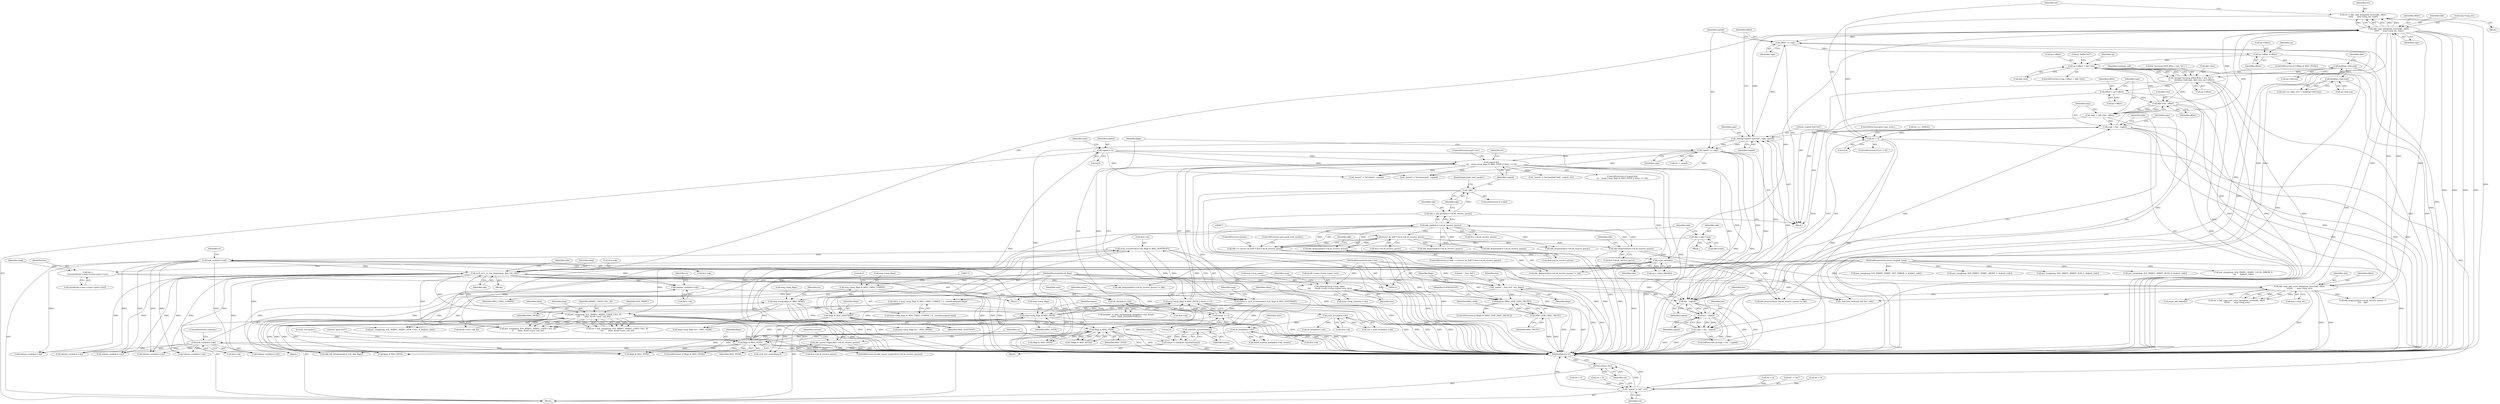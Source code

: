 digraph "0_linux_f3d3342602f8bcbf37d7c46641cb9bca7618eb1c_29@API" {
"1000534" [label="(Call,ret = skb_copy_datagram_iovec(skb, offset,\n\t\t\t\t\t\t      msg->msg_iov, copy))"];
"1000536" [label="(Call,skb_copy_datagram_iovec(skb, offset,\n\t\t\t\t\t\t      msg->msg_iov, copy))"];
"1000439" [label="(Call,sock_recv_ts_and_drops(msg, &rx->sk, skb))"];
"1000473" [label="(Call,put_cmsg(msg, SOL_RXRPC, RXRPC_USER_CALL_ID,\n\t\t\t\t       ullen, &call->user_call_ID))"];
"1000119" [label="(MethodParameterIn,struct msghdr *msg)"];
"1000165" [label="(Call,ullen = msg->msg_flags & MSG_CMSG_COMPAT ? 4 : sizeof(unsigned long))"];
"1000304" [label="(Call,lock_sock(&rx->sk))"];
"1000297" [label="(Call,sk_sleep(&rx->sk))"];
"1000271" [label="(Call,sock_error(&rx->sk))"];
"1000261" [label="(Call,sk_sleep(&rx->sk))"];
"1000255" [label="(Call,release_sock(&rx->sk))"];
"1000191" [label="(Call,lock_sock(&rx->sk))"];
"1000178" [label="(Call,sock_rcvtimeo(&rx->sk, flags & MSG_DONTWAIT))"];
"1000183" [label="(Call,flags & MSG_DONTWAIT)"];
"1000157" [label="(Call,flags & (MSG_OOB | MSG_TRUNC))"];
"1000152" [label="(Call,_enter(\",,,%zu,%d\", len, flags))"];
"1000120" [label="(MethodParameterIn,size_t len)"];
"1000121" [label="(MethodParameterIn,int flags)"];
"1000159" [label="(Call,MSG_OOB | MSG_TRUNC)"];
"1000313" [label="(Call,rxrpc_skb(skb))"];
"1000239" [label="(Call,!skb)"];
"1000229" [label="(Call,skb = skb_peek(&rx->sk.sk_receive_queue))"];
"1000231" [label="(Call,skb_peek(&rx->sk.sk_receive_queue))"];
"1000355" [label="(Call,skb_dequeue(&rx->sk.sk_receive_queue))"];
"1000676" [label="(Call,(struct sk_buff *) &rx->sk.sk_receive_queue)"];
"1000280" [label="(Call,skb_queue_empty(&rx->sk.sk_receive_queue))"];
"1000690" [label="(Call,skb_dequeue(&rx->sk.sk_receive_queue))"];
"1000674" [label="(Call,skb == (struct sk_buff *) &rx->sk.sk_receive_queue)"];
"1000668" [label="(Call,skb = skb->next)"];
"1000511" [label="(Call,skb->len - offset)"];
"1000453" [label="(Call,_debug(\"recvmsg DATA #%u { %d, %d }\",\n\t\t       ntohl(sp->hdr.seq), skb->len, sp->offset))"];
"1000455" [label="(Call,ntohl(sp->hdr.seq))"];
"1000498" [label="(Call,ntohl(sp->hdr.seq))"];
"1000585" [label="(Call,sp->offset < skb->len)"];
"1000579" [label="(Call,sp->offset = offset)"];
"1000568" [label="(Call,offset += copy)"];
"1000564" [label="(Call,_debug(\"copied %d+%d\", copy, copied))"];
"1000517" [label="(Call,copy > len - copied)"];
"1000509" [label="(Call,copy = skb->len - offset)"];
"1000519" [label="(Call,len - copied)"];
"1000524" [label="(Call,len - copied)"];
"1000419" [label="(Call,memcpy(msg->msg_name,\n\t\t\t\t       &call->conn->trans->peer->srx, len))"];
"1000407" [label="(Call,len =\n\t\t\t\t\tsizeof(call->conn->trans->peer->srx))"];
"1000571" [label="(Call,copied += copy)"];
"1000243" [label="(Call,copied &&\n\t\t\t    (msg->msg_flags & MSG_PEEK || timeo == 0))"];
"1000146" [label="(Call,copied = 0)"];
"1000245" [label="(Call,msg->msg_flags & MSG_PEEK || timeo == 0)"];
"1000246" [label="(Call,msg->msg_flags & MSG_PEEK)"];
"1000186" [label="(Call,msg->msg_flags |= MSG_MORE)"];
"1000168" [label="(Call,msg->msg_flags & MSG_CMSG_COMPAT)"];
"1000662" [label="(Call,flags & MSG_PEEK)"];
"1000576" [label="(Call,flags & MSG_PEEK)"];
"1000251" [label="(Call,timeo == 0)"];
"1000292" [label="(Call,timeo = schedule_timeout(timeo))"];
"1000294" [label="(Call,schedule_timeout(timeo))"];
"1000176" [label="(Call,timeo = sock_rcvtimeo(&rx->sk, flags & MSG_DONTWAIT))"];
"1000522" [label="(Call,copy = len - copied)"];
"1000547" [label="(Call,skb_copy_and_csum_datagram_iovec(skb, offset,\n\t\t\t\t\t\t\t       msg->msg_iov))"];
"1000504" [label="(Call,offset = sp->offset)"];
"1000560" [label="(Call,ret < 0)"];
"1000954" [label="(Call,_leave(\" = %d\", ret))"];
"1000957" [label="(Return,return ret;)"];
"1001008" [label="(Call,_leave(\" = %d [waitfail %d]\", copied, ret))"];
"1000177" [label="(Identifier,timeo)"];
"1000241" [label="(Block,)"];
"1000243" [label="(Call,copied &&\n\t\t\t    (msg->msg_flags & MSG_PEEK || timeo == 0))"];
"1000254" [label="(ControlStructure,goto out;)"];
"1000231" [label="(Call,skb_peek(&rx->sk.sk_receive_queue))"];
"1000498" [label="(Call,ntohl(sp->hdr.seq))"];
"1000269" [label="(Call,ret = sock_error(&rx->sk))"];
"1000229" [label="(Call,skb = skb_peek(&rx->sk.sk_receive_queue))"];
"1000750" [label="(Call,flags & MSG_PEEK)"];
"1000568" [label="(Call,offset += copy)"];
"1000355" [label="(Call,skb_dequeue(&rx->sk.sk_receive_queue))"];
"1000585" [label="(Call,sp->offset < skb->len)"];
"1000383" [label="(Call,release_sock(&rx->sk))"];
"1000494" [label="(Call,call->rx_data_recv = ntohl(sp->hdr.seq))"];
"1000971" [label="(Call,rxrpc_kill_skb(skb))"];
"1000152" [label="(Call,_enter(\",,,%zu,%d\", len, flags))"];
"1000314" [label="(Identifier,skb)"];
"1000756" [label="(Call,skb_dequeue(&rx->sk.sk_receive_queue))"];
"1000256" [label="(Call,&rx->sk)"];
"1000554" [label="(Call,ret == -EINVAL)"];
"1000889" [label="(Call,msg->msg_flags &= ~MSG_MORE)"];
"1000924" [label="(Call,release_sock(&rx->sk))"];
"1000147" [label="(Identifier,copied)"];
"1000573" [label="(Identifier,copy)"];
"1000262" [label="(Call,&rx->sk)"];
"1000547" [label="(Call,skb_copy_and_csum_datagram_iovec(skb, offset,\n\t\t\t\t\t\t\t       msg->msg_iov))"];
"1000524" [label="(Call,len - copied)"];
"1000690" [label="(Call,skb_dequeue(&rx->sk.sk_receive_queue))"];
"1000433" [label="(Identifier,len)"];
"1000521" [label="(Identifier,copied)"];
"1000614" [label="(Call,ret = copied)"];
"1000545" [label="(Call,ret = skb_copy_and_csum_datagram_iovec(skb, offset,\n\t\t\t\t\t\t\t       msg->msg_iov))"];
"1000499" [label="(Call,sp->hdr.seq)"];
"1000577" [label="(Identifier,flags)"];
"1000522" [label="(Call,copy = len - copied)"];
"1000178" [label="(Call,sock_rcvtimeo(&rx->sk, flags & MSG_DONTWAIT))"];
"1000661" [label="(ControlStructure,if (flags & MSG_PEEK))"];
"1000246" [label="(Call,msg->msg_flags & MSG_PEEK)"];
"1000849" [label="(Call,put_cmsg(msg, SOL_RXRPC, RXRPC_NET_ERROR, 4, &abort_code))"];
"1000905" [label="(Call,_net(\"free terminal skb %p\", skb))"];
"1000580" [label="(Call,sp->offset)"];
"1000518" [label="(Identifier,copy)"];
"1000567" [label="(Identifier,copied)"];
"1000516" [label="(ControlStructure,if (copy > len - copied))"];
"1000188" [label="(Identifier,msg)"];
"1000455" [label="(Call,ntohl(sp->hdr.seq))"];
"1000958" [label="(Identifier,ret)"];
"1000305" [label="(Call,&rx->sk)"];
"1000157" [label="(Call,flags & (MSG_OOB | MSG_TRUNC))"];
"1000973" [label="(Call,skb_kill_datagram(&rx->sk, skb, flags))"];
"1000161" [label="(Identifier,MSG_TRUNC)"];
"1000309" [label="(ControlStructure,continue;)"];
"1000628" [label="(Call,skb_dequeue(&rx->sk.sk_receive_queue))"];
"1000478" [label="(Call,&call->user_call_ID)"];
"1000356" [label="(Call,&rx->sk.sk_receive_queue)"];
"1000120" [label="(MethodParameterIn,size_t len)"];
"1000620" [label="(Call,flags & MSG_PEEK)"];
"1000583" [label="(Identifier,offset)"];
"1000561" [label="(Identifier,ret)"];
"1000530" [label="(Identifier,skb)"];
"1000271" [label="(Call,sock_error(&rx->sk))"];
"1000550" [label="(Call,msg->msg_iov)"];
"1000311" [label="(Call,sp = rxrpc_skb(skb))"];
"1000146" [label="(Call,copied = 0)"];
"1000882" [label="(Call,ret < 0)"];
"1000292" [label="(Call,timeo = schedule_timeout(timeo))"];
"1000445" [label="(Identifier,skb)"];
"1000176" [label="(Call,timeo = sock_rcvtimeo(&rx->sk, flags & MSG_DONTWAIT))"];
"1000242" [label="(ControlStructure,if (copied &&\n\t\t\t    (msg->msg_flags & MSG_PEEK || timeo == 0)))"];
"1000230" [label="(Identifier,skb)"];
"1000589" [label="(Call,skb->len)"];
"1000505" [label="(Identifier,offset)"];
"1000310" [label="(JumpTarget,peek_next_packet:)"];
"1000280" [label="(Call,skb_queue_empty(&rx->sk.sk_receive_queue))"];
"1000536" [label="(Call,skb_copy_datagram_iovec(skb, offset,\n\t\t\t\t\t\t      msg->msg_iov, copy))"];
"1000665" [label="(Block,)"];
"1000245" [label="(Call,msg->msg_flags & MSG_PEEK || timeo == 0)"];
"1000957" [label="(Return,return ret;)"];
"1000179" [label="(Call,&rx->sk)"];
"1000755" [label="(Call,skb_dequeue(&rx->sk.sk_receive_queue) != skb)"];
"1000474" [label="(Identifier,msg)"];
"1000676" [label="(Call,(struct sk_buff *) &rx->sk.sk_receive_queue)"];
"1000560" [label="(Call,ret < 0)"];
"1000303" [label="(Identifier,wait)"];
"1000173" [label="(Literal,4)"];
"1000962" [label="(Call,release_sock(&rx->sk))"];
"1000992" [label="(Call,sk_sleep(&rx->sk))"];
"1000407" [label="(Call,len =\n\t\t\t\t\tsizeof(call->conn->trans->peer->srx))"];
"1000419" [label="(Call,memcpy(msg->msg_name,\n\t\t\t\t       &call->conn->trans->peer->srx, len))"];
"1000313" [label="(Call,rxrpc_skb(skb))"];
"1000519" [label="(Call,len - copied)"];
"1000434" [label="(Call,msg->msg_namelen = len)"];
"1000509" [label="(Call,copy = skb->len - offset)"];
"1000287" [label="(Block,)"];
"1000244" [label="(Identifier,copied)"];
"1000476" [label="(Identifier,RXRPC_USER_CALL_ID)"];
"1000264" [label="(Identifier,rx)"];
"1000190" [label="(Identifier,MSG_MORE)"];
"1000440" [label="(Identifier,msg)"];
"1000462" [label="(Identifier,skb)"];
"1000261" [label="(Call,sk_sleep(&rx->sk))"];
"1000469" [label="(Identifier,continue_call)"];
"1000473" [label="(Call,put_cmsg(msg, SOL_RXRPC, RXRPC_USER_CALL_ID,\n\t\t\t\t       ullen, &call->user_call_ID))"];
"1000304" [label="(Call,lock_sock(&rx->sk))"];
"1000538" [label="(Identifier,offset)"];
"1000533" [label="(Block,)"];
"1000770" [label="(Call,put_cmsg(msg, SOL_RXRPC, RXRPC_USER_CALL_ID,\n\t\t       ullen, &call->user_call_ID))"];
"1000202" [label="(Identifier,rx)"];
"1000901" [label="(Call,flags & MSG_PEEK)"];
"1000600" [label="(Identifier,sp)"];
"1000475" [label="(Identifier,SOL_RXRPC)"];
"1000247" [label="(Call,msg->msg_flags)"];
"1000576" [label="(Call,flags & MSG_PEEK)"];
"1000184" [label="(Identifier,flags)"];
"1000526" [label="(Identifier,copied)"];
"1000238" [label="(ControlStructure,if (!skb))"];
"1000535" [label="(Identifier,ret)"];
"1000250" [label="(Identifier,MSG_PEEK)"];
"1001014" [label="(MethodReturn,int)"];
"1000504" [label="(Call,offset = sp->offset)"];
"1000910" [label="(Call,skb_dequeue(&rx->sk.sk_receive_queue))"];
"1000678" [label="(Call,&rx->sk.sk_receive_queue)"];
"1000172" [label="(Identifier,MSG_CMSG_COMPAT)"];
"1000988" [label="(Call,sock_intr_errno(timeo))"];
"1000191" [label="(Call,lock_sock(&rx->sk))"];
"1000441" [label="(Call,&rx->sk)"];
"1000260" [label="(Call,prepare_to_wait_exclusive(sk_sleep(&rx->sk), &wait,\n\t\t\t\t\t\t  TASK_INTERRUPTIBLE))"];
"1000689" [label="(Call,skb_dequeue(&rx->sk.sk_receive_queue) != skb)"];
"1000122" [label="(Block,)"];
"1000828" [label="(Call,put_cmsg(msg, SOL_RXRPC, RXRPC_ABORT, 4, &abort_code))"];
"1000232" [label="(Call,&rx->sk.sk_receive_queue)"];
"1000954" [label="(Call,_leave(\" = %d\", ret))"];
"1000183" [label="(Call,flags & MSG_DONTWAIT)"];
"1000251" [label="(Call,timeo == 0)"];
"1000736" [label="(Call,put_cmsg(msg, SOL_RXRPC, RXRPC_NEW_CALL, 0, &abort_code))"];
"1000575" [label="(Call,!(flags & MSG_PEEK))"];
"1000587" [label="(Identifier,sp)"];
"1000662" [label="(Call,flags & MSG_PEEK)"];
"1000148" [label="(Literal,0)"];
"1000563" [label="(ControlStructure,goto copy_error;)"];
"1000192" [label="(Call,&rx->sk)"];
"1000955" [label="(Literal,\" = %d\")"];
"1000542" [label="(Identifier,copy)"];
"1000565" [label="(Literal,\"copied %d+%d\")"];
"1000456" [label="(Call,sp->hdr.seq)"];
"1000158" [label="(Identifier,flags)"];
"1000569" [label="(Identifier,offset)"];
"1000520" [label="(Identifier,len)"];
"1000154" [label="(Identifier,len)"];
"1000186" [label="(Call,msg->msg_flags |= MSG_MORE)"];
"1000400" [label="(Block,)"];
"1000362" [label="(Identifier,skb)"];
"1000512" [label="(Call,skb->len)"];
"1000566" [label="(Identifier,copy)"];
"1000704" [label="(Call,release_sock(&rx->sk))"];
"1000664" [label="(Identifier,MSG_PEEK)"];
"1000267" [label="(Identifier,wait)"];
"1000668" [label="(Call,skb = skb->next)"];
"1000453" [label="(Call,_debug(\"recvmsg DATA #%u { %d, %d }\",\n\t\t       ntohl(sp->hdr.seq), skb->len, sp->offset))"];
"1000454" [label="(Literal,\"recvmsg DATA #%u { %d, %d }\")"];
"1000537" [label="(Identifier,skb)"];
"1000523" [label="(Identifier,copy)"];
"1000801" [label="(Call,put_cmsg(msg, SOL_RXRPC, RXRPC_ACK, 0, &abort_code))"];
"1000717" [label="(Call,_leave(\" = %d [data]\", copied))"];
"1000511" [label="(Call,skb->len - offset)"];
"1000167" [label="(Call,msg->msg_flags & MSG_CMSG_COMPAT ? 4 : sizeof(unsigned long))"];
"1000121" [label="(MethodParameterIn,int flags)"];
"1000217" [label="(Call,release_sock(&rx->sk))"];
"1000153" [label="(Literal,\",,,%zu,%d\")"];
"1000548" [label="(Identifier,skb)"];
"1000295" [label="(Identifier,timeo)"];
"1000539" [label="(Call,msg->msg_iov)"];
"1000185" [label="(Identifier,MSG_DONTWAIT)"];
"1000423" [label="(Call,&call->conn->trans->peer->srx)"];
"1000549" [label="(Identifier,offset)"];
"1000155" [label="(Identifier,flags)"];
"1000420" [label="(Call,msg->msg_name)"];
"1000627" [label="(Call,skb_dequeue(&rx->sk.sk_receive_queue) !=\n\t\t\t\t    skb)"];
"1000697" [label="(Identifier,skb)"];
"1000639" [label="(Call,msg->msg_flags &= ~MSG_MORE)"];
"1000390" [label="(Call,_leave(\" = %d [noncont]\", copied))"];
"1000297" [label="(Call,sk_sleep(&rx->sk))"];
"1000168" [label="(Call,msg->msg_flags & MSG_CMSG_COMPAT)"];
"1000272" [label="(Call,&rx->sk)"];
"1000298" [label="(Call,&rx->sk)"];
"1000572" [label="(Identifier,copied)"];
"1000674" [label="(Call,skb == (struct sk_buff *) &rx->sk.sk_receive_queue)"];
"1000290" [label="(Identifier,current)"];
"1000258" [label="(Identifier,rx)"];
"1000165" [label="(Call,ullen = msg->msg_flags & MSG_CMSG_COMPAT ? 4 : sizeof(unsigned long))"];
"1000943" [label="(Call,release_sock(&rx->sk))"];
"1000197" [label="(Block,)"];
"1000281" [label="(Call,&rx->sk.sk_receive_queue)"];
"1000300" [label="(Identifier,rx)"];
"1000164" [label="(Identifier,EOPNOTSUPP)"];
"1000586" [label="(Call,sp->offset)"];
"1000436" [label="(Identifier,msg)"];
"1000296" [label="(Call,finish_wait(sk_sleep(&rx->sk), &wait))"];
"1000525" [label="(Identifier,len)"];
"1000169" [label="(Call,msg->msg_flags)"];
"1000559" [label="(ControlStructure,if (ret < 0))"];
"1000685" [label="(ControlStructure,goto peek_next_packet;)"];
"1000194" [label="(Identifier,rx)"];
"1000562" [label="(Literal,0)"];
"1000166" [label="(Identifier,ullen)"];
"1000570" [label="(Identifier,copy)"];
"1000687" [label="(Literal,\"eat packet\")"];
"1000293" [label="(Identifier,timeo)"];
"1000571" [label="(Call,copied += copy)"];
"1000160" [label="(Identifier,MSG_OOB)"];
"1000187" [label="(Call,msg->msg_flags)"];
"1000464" [label="(Call,sp->offset)"];
"1000471" [label="(Call,ret = put_cmsg(msg, SOL_RXRPC, RXRPC_USER_CALL_ID,\n\t\t\t\t       ullen, &call->user_call_ID))"];
"1000252" [label="(Identifier,timeo)"];
"1000684" [label="(ControlStructure,break;)"];
"1000517" [label="(Call,copy > len - copied)"];
"1000564" [label="(Call,_debug(\"copied %d+%d\", copy, copied))"];
"1000279" [label="(ControlStructure,if (skb_queue_empty(&rx->sk.sk_receive_queue)))"];
"1000579" [label="(Call,sp->offset = offset)"];
"1000461" [label="(Call,skb->len)"];
"1000354" [label="(Call,skb_dequeue(&rx->sk.sk_receive_queue) != skb)"];
"1000408" [label="(Identifier,len)"];
"1000667" [label="(Literal,\"peek next\")"];
"1000294" [label="(Call,schedule_timeout(timeo))"];
"1000151" [label="(Identifier,wait)"];
"1000780" [label="(Call,ret < 0)"];
"1000956" [label="(Identifier,ret)"];
"1000594" [label="(Literal,\"buffer full\")"];
"1000663" [label="(Identifier,flags)"];
"1000673" [label="(ControlStructure,if (skb == (struct sk_buff *) &rx->sk.sk_receive_queue))"];
"1000584" [label="(ControlStructure,if (sp->offset < skb->len))"];
"1000253" [label="(Literal,0)"];
"1000506" [label="(Call,sp->offset)"];
"1000477" [label="(Identifier,ullen)"];
"1000691" [label="(Call,&rx->sk.sk_receive_queue)"];
"1000670" [label="(Call,skb->next)"];
"1000240" [label="(Identifier,skb)"];
"1000510" [label="(Identifier,copy)"];
"1000449" [label="(Identifier,skb)"];
"1000574" [label="(ControlStructure,if (!(flags & MSG_PEEK)))"];
"1000744" [label="(Call,ret < 0)"];
"1000483" [label="(Call,ret < 0)"];
"1000669" [label="(Identifier,skb)"];
"1000439" [label="(Call,sock_recv_ts_and_drops(msg, &rx->sk, skb))"];
"1000156" [label="(ControlStructure,if (flags & (MSG_OOB | MSG_TRUNC)))"];
"1000578" [label="(Identifier,MSG_PEEK)"];
"1000515" [label="(Identifier,offset)"];
"1000812" [label="(Call,put_cmsg(msg, SOL_RXRPC, RXRPC_BUSY, 0, &abort_code))"];
"1000409" [label="(Call,sizeof(call->conn->trans->peer->srx))"];
"1000405" [label="(Block,)"];
"1000421" [label="(Identifier,msg)"];
"1000534" [label="(Call,ret = skb_copy_datagram_iovec(skb, offset,\n\t\t\t\t\t\t      msg->msg_iov, copy))"];
"1000255" [label="(Call,release_sock(&rx->sk))"];
"1000159" [label="(Call,MSG_OOB | MSG_TRUNC)"];
"1000870" [label="(Call,put_cmsg(msg, SOL_RXRPC, RXRPC_LOCAL_ERROR, 4,\n\t\t\t       &abort_code))"];
"1000675" [label="(Identifier,skb)"];
"1000119" [label="(MethodParameterIn,struct msghdr *msg)"];
"1000239" [label="(Call,!skb)"];
"1000534" -> "1000533"  [label="AST: "];
"1000534" -> "1000536"  [label="CFG: "];
"1000535" -> "1000534"  [label="AST: "];
"1000536" -> "1000534"  [label="AST: "];
"1000561" -> "1000534"  [label="CFG: "];
"1000534" -> "1001014"  [label="DDG: "];
"1000536" -> "1000534"  [label="DDG: "];
"1000536" -> "1000534"  [label="DDG: "];
"1000536" -> "1000534"  [label="DDG: "];
"1000536" -> "1000534"  [label="DDG: "];
"1000534" -> "1000560"  [label="DDG: "];
"1000536" -> "1000542"  [label="CFG: "];
"1000537" -> "1000536"  [label="AST: "];
"1000538" -> "1000536"  [label="AST: "];
"1000539" -> "1000536"  [label="AST: "];
"1000542" -> "1000536"  [label="AST: "];
"1000536" -> "1001014"  [label="DDG: "];
"1000536" -> "1001014"  [label="DDG: "];
"1000536" -> "1001014"  [label="DDG: "];
"1000536" -> "1001014"  [label="DDG: "];
"1000439" -> "1000536"  [label="DDG: "];
"1000313" -> "1000536"  [label="DDG: "];
"1000511" -> "1000536"  [label="DDG: "];
"1000547" -> "1000536"  [label="DDG: "];
"1000517" -> "1000536"  [label="DDG: "];
"1000522" -> "1000536"  [label="DDG: "];
"1000536" -> "1000547"  [label="DDG: "];
"1000536" -> "1000564"  [label="DDG: "];
"1000536" -> "1000568"  [label="DDG: "];
"1000536" -> "1000627"  [label="DDG: "];
"1000536" -> "1000689"  [label="DDG: "];
"1000536" -> "1000905"  [label="DDG: "];
"1000439" -> "1000400"  [label="AST: "];
"1000439" -> "1000445"  [label="CFG: "];
"1000440" -> "1000439"  [label="AST: "];
"1000441" -> "1000439"  [label="AST: "];
"1000445" -> "1000439"  [label="AST: "];
"1000449" -> "1000439"  [label="CFG: "];
"1000439" -> "1001014"  [label="DDG: "];
"1000439" -> "1001014"  [label="DDG: "];
"1000439" -> "1001014"  [label="DDG: "];
"1000439" -> "1000217"  [label="DDG: "];
"1000439" -> "1000255"  [label="DDG: "];
"1000439" -> "1000383"  [label="DDG: "];
"1000473" -> "1000439"  [label="DDG: "];
"1000119" -> "1000439"  [label="DDG: "];
"1000304" -> "1000439"  [label="DDG: "];
"1000191" -> "1000439"  [label="DDG: "];
"1000313" -> "1000439"  [label="DDG: "];
"1000439" -> "1000473"  [label="DDG: "];
"1000439" -> "1000547"  [label="DDG: "];
"1000439" -> "1000704"  [label="DDG: "];
"1000439" -> "1000736"  [label="DDG: "];
"1000439" -> "1000755"  [label="DDG: "];
"1000439" -> "1000770"  [label="DDG: "];
"1000439" -> "1000905"  [label="DDG: "];
"1000439" -> "1000924"  [label="DDG: "];
"1000439" -> "1000943"  [label="DDG: "];
"1000439" -> "1000962"  [label="DDG: "];
"1000473" -> "1000471"  [label="AST: "];
"1000473" -> "1000478"  [label="CFG: "];
"1000474" -> "1000473"  [label="AST: "];
"1000475" -> "1000473"  [label="AST: "];
"1000476" -> "1000473"  [label="AST: "];
"1000477" -> "1000473"  [label="AST: "];
"1000478" -> "1000473"  [label="AST: "];
"1000471" -> "1000473"  [label="CFG: "];
"1000473" -> "1001014"  [label="DDG: "];
"1000473" -> "1001014"  [label="DDG: "];
"1000473" -> "1001014"  [label="DDG: "];
"1000473" -> "1001014"  [label="DDG: "];
"1000473" -> "1001014"  [label="DDG: "];
"1000473" -> "1000471"  [label="DDG: "];
"1000473" -> "1000471"  [label="DDG: "];
"1000473" -> "1000471"  [label="DDG: "];
"1000473" -> "1000471"  [label="DDG: "];
"1000473" -> "1000471"  [label="DDG: "];
"1000119" -> "1000473"  [label="DDG: "];
"1000165" -> "1000473"  [label="DDG: "];
"1000473" -> "1000736"  [label="DDG: "];
"1000473" -> "1000736"  [label="DDG: "];
"1000473" -> "1000770"  [label="DDG: "];
"1000473" -> "1000770"  [label="DDG: "];
"1000473" -> "1000770"  [label="DDG: "];
"1000473" -> "1000770"  [label="DDG: "];
"1000473" -> "1000770"  [label="DDG: "];
"1000119" -> "1000116"  [label="AST: "];
"1000119" -> "1001014"  [label="DDG: "];
"1000119" -> "1000736"  [label="DDG: "];
"1000119" -> "1000770"  [label="DDG: "];
"1000119" -> "1000801"  [label="DDG: "];
"1000119" -> "1000812"  [label="DDG: "];
"1000119" -> "1000828"  [label="DDG: "];
"1000119" -> "1000849"  [label="DDG: "];
"1000119" -> "1000870"  [label="DDG: "];
"1000165" -> "1000122"  [label="AST: "];
"1000165" -> "1000167"  [label="CFG: "];
"1000166" -> "1000165"  [label="AST: "];
"1000167" -> "1000165"  [label="AST: "];
"1000177" -> "1000165"  [label="CFG: "];
"1000165" -> "1001014"  [label="DDG: "];
"1000165" -> "1001014"  [label="DDG: "];
"1000165" -> "1000770"  [label="DDG: "];
"1000304" -> "1000241"  [label="AST: "];
"1000304" -> "1000305"  [label="CFG: "];
"1000305" -> "1000304"  [label="AST: "];
"1000309" -> "1000304"  [label="CFG: "];
"1000304" -> "1001014"  [label="DDG: "];
"1000304" -> "1000217"  [label="DDG: "];
"1000304" -> "1000255"  [label="DDG: "];
"1000297" -> "1000304"  [label="DDG: "];
"1000304" -> "1000383"  [label="DDG: "];
"1000304" -> "1000704"  [label="DDG: "];
"1000304" -> "1000924"  [label="DDG: "];
"1000304" -> "1000943"  [label="DDG: "];
"1000304" -> "1000962"  [label="DDG: "];
"1000297" -> "1000296"  [label="AST: "];
"1000297" -> "1000298"  [label="CFG: "];
"1000298" -> "1000297"  [label="AST: "];
"1000303" -> "1000297"  [label="CFG: "];
"1000297" -> "1000296"  [label="DDG: "];
"1000271" -> "1000297"  [label="DDG: "];
"1000271" -> "1000269"  [label="AST: "];
"1000271" -> "1000272"  [label="CFG: "];
"1000272" -> "1000271"  [label="AST: "];
"1000269" -> "1000271"  [label="CFG: "];
"1000271" -> "1000269"  [label="DDG: "];
"1000261" -> "1000271"  [label="DDG: "];
"1000271" -> "1000992"  [label="DDG: "];
"1000261" -> "1000260"  [label="AST: "];
"1000261" -> "1000262"  [label="CFG: "];
"1000262" -> "1000261"  [label="AST: "];
"1000267" -> "1000261"  [label="CFG: "];
"1000261" -> "1000260"  [label="DDG: "];
"1000255" -> "1000261"  [label="DDG: "];
"1000255" -> "1000241"  [label="AST: "];
"1000255" -> "1000256"  [label="CFG: "];
"1000256" -> "1000255"  [label="AST: "];
"1000264" -> "1000255"  [label="CFG: "];
"1000255" -> "1001014"  [label="DDG: "];
"1000191" -> "1000255"  [label="DDG: "];
"1000191" -> "1000122"  [label="AST: "];
"1000191" -> "1000192"  [label="CFG: "];
"1000192" -> "1000191"  [label="AST: "];
"1000202" -> "1000191"  [label="CFG: "];
"1000191" -> "1001014"  [label="DDG: "];
"1000178" -> "1000191"  [label="DDG: "];
"1000191" -> "1000217"  [label="DDG: "];
"1000191" -> "1000383"  [label="DDG: "];
"1000191" -> "1000704"  [label="DDG: "];
"1000191" -> "1000924"  [label="DDG: "];
"1000191" -> "1000943"  [label="DDG: "];
"1000191" -> "1000962"  [label="DDG: "];
"1000178" -> "1000176"  [label="AST: "];
"1000178" -> "1000183"  [label="CFG: "];
"1000179" -> "1000178"  [label="AST: "];
"1000183" -> "1000178"  [label="AST: "];
"1000176" -> "1000178"  [label="CFG: "];
"1000178" -> "1001014"  [label="DDG: "];
"1000178" -> "1000176"  [label="DDG: "];
"1000178" -> "1000176"  [label="DDG: "];
"1000183" -> "1000178"  [label="DDG: "];
"1000183" -> "1000178"  [label="DDG: "];
"1000183" -> "1000185"  [label="CFG: "];
"1000184" -> "1000183"  [label="AST: "];
"1000185" -> "1000183"  [label="AST: "];
"1000183" -> "1001014"  [label="DDG: "];
"1000183" -> "1001014"  [label="DDG: "];
"1000157" -> "1000183"  [label="DDG: "];
"1000121" -> "1000183"  [label="DDG: "];
"1000183" -> "1000576"  [label="DDG: "];
"1000183" -> "1000750"  [label="DDG: "];
"1000183" -> "1000901"  [label="DDG: "];
"1000183" -> "1000973"  [label="DDG: "];
"1000157" -> "1000156"  [label="AST: "];
"1000157" -> "1000159"  [label="CFG: "];
"1000158" -> "1000157"  [label="AST: "];
"1000159" -> "1000157"  [label="AST: "];
"1000164" -> "1000157"  [label="CFG: "];
"1000166" -> "1000157"  [label="CFG: "];
"1000157" -> "1001014"  [label="DDG: "];
"1000157" -> "1001014"  [label="DDG: "];
"1000157" -> "1001014"  [label="DDG: "];
"1000152" -> "1000157"  [label="DDG: "];
"1000121" -> "1000157"  [label="DDG: "];
"1000159" -> "1000157"  [label="DDG: "];
"1000159" -> "1000157"  [label="DDG: "];
"1000152" -> "1000122"  [label="AST: "];
"1000152" -> "1000155"  [label="CFG: "];
"1000153" -> "1000152"  [label="AST: "];
"1000154" -> "1000152"  [label="AST: "];
"1000155" -> "1000152"  [label="AST: "];
"1000158" -> "1000152"  [label="CFG: "];
"1000152" -> "1001014"  [label="DDG: "];
"1000152" -> "1001014"  [label="DDG: "];
"1000120" -> "1000152"  [label="DDG: "];
"1000121" -> "1000152"  [label="DDG: "];
"1000152" -> "1000519"  [label="DDG: "];
"1000120" -> "1000116"  [label="AST: "];
"1000120" -> "1001014"  [label="DDG: "];
"1000120" -> "1000407"  [label="DDG: "];
"1000120" -> "1000419"  [label="DDG: "];
"1000120" -> "1000434"  [label="DDG: "];
"1000120" -> "1000519"  [label="DDG: "];
"1000120" -> "1000524"  [label="DDG: "];
"1000121" -> "1000116"  [label="AST: "];
"1000121" -> "1001014"  [label="DDG: "];
"1000121" -> "1000576"  [label="DDG: "];
"1000121" -> "1000620"  [label="DDG: "];
"1000121" -> "1000662"  [label="DDG: "];
"1000121" -> "1000750"  [label="DDG: "];
"1000121" -> "1000901"  [label="DDG: "];
"1000121" -> "1000973"  [label="DDG: "];
"1000159" -> "1000161"  [label="CFG: "];
"1000160" -> "1000159"  [label="AST: "];
"1000161" -> "1000159"  [label="AST: "];
"1000159" -> "1001014"  [label="DDG: "];
"1000159" -> "1001014"  [label="DDG: "];
"1000313" -> "1000311"  [label="AST: "];
"1000313" -> "1000314"  [label="CFG: "];
"1000314" -> "1000313"  [label="AST: "];
"1000311" -> "1000313"  [label="CFG: "];
"1000313" -> "1001014"  [label="DDG: "];
"1000313" -> "1000311"  [label="DDG: "];
"1000239" -> "1000313"  [label="DDG: "];
"1000674" -> "1000313"  [label="DDG: "];
"1000313" -> "1000354"  [label="DDG: "];
"1000313" -> "1000547"  [label="DDG: "];
"1000313" -> "1000755"  [label="DDG: "];
"1000313" -> "1000905"  [label="DDG: "];
"1000239" -> "1000238"  [label="AST: "];
"1000239" -> "1000240"  [label="CFG: "];
"1000240" -> "1000239"  [label="AST: "];
"1000244" -> "1000239"  [label="CFG: "];
"1000310" -> "1000239"  [label="CFG: "];
"1000239" -> "1001014"  [label="DDG: "];
"1000239" -> "1001014"  [label="DDG: "];
"1000229" -> "1000239"  [label="DDG: "];
"1000229" -> "1000197"  [label="AST: "];
"1000229" -> "1000231"  [label="CFG: "];
"1000230" -> "1000229"  [label="AST: "];
"1000231" -> "1000229"  [label="AST: "];
"1000240" -> "1000229"  [label="CFG: "];
"1000229" -> "1001014"  [label="DDG: "];
"1000231" -> "1000229"  [label="DDG: "];
"1000231" -> "1000232"  [label="CFG: "];
"1000232" -> "1000231"  [label="AST: "];
"1000231" -> "1001014"  [label="DDG: "];
"1000355" -> "1000231"  [label="DDG: "];
"1000280" -> "1000231"  [label="DDG: "];
"1000690" -> "1000231"  [label="DDG: "];
"1000231" -> "1000280"  [label="DDG: "];
"1000231" -> "1000355"  [label="DDG: "];
"1000231" -> "1000628"  [label="DDG: "];
"1000231" -> "1000676"  [label="DDG: "];
"1000231" -> "1000690"  [label="DDG: "];
"1000231" -> "1000756"  [label="DDG: "];
"1000231" -> "1000910"  [label="DDG: "];
"1000355" -> "1000354"  [label="AST: "];
"1000355" -> "1000356"  [label="CFG: "];
"1000356" -> "1000355"  [label="AST: "];
"1000362" -> "1000355"  [label="CFG: "];
"1000355" -> "1001014"  [label="DDG: "];
"1000355" -> "1000354"  [label="DDG: "];
"1000676" -> "1000355"  [label="DDG: "];
"1000676" -> "1000674"  [label="AST: "];
"1000676" -> "1000678"  [label="CFG: "];
"1000677" -> "1000676"  [label="AST: "];
"1000678" -> "1000676"  [label="AST: "];
"1000674" -> "1000676"  [label="CFG: "];
"1000676" -> "1001014"  [label="DDG: "];
"1000676" -> "1000628"  [label="DDG: "];
"1000676" -> "1000674"  [label="DDG: "];
"1000676" -> "1000690"  [label="DDG: "];
"1000676" -> "1000756"  [label="DDG: "];
"1000676" -> "1000910"  [label="DDG: "];
"1000280" -> "1000279"  [label="AST: "];
"1000280" -> "1000281"  [label="CFG: "];
"1000281" -> "1000280"  [label="AST: "];
"1000290" -> "1000280"  [label="CFG: "];
"1000300" -> "1000280"  [label="CFG: "];
"1000280" -> "1001014"  [label="DDG: "];
"1000280" -> "1001014"  [label="DDG: "];
"1000690" -> "1000689"  [label="AST: "];
"1000690" -> "1000691"  [label="CFG: "];
"1000691" -> "1000690"  [label="AST: "];
"1000697" -> "1000690"  [label="CFG: "];
"1000690" -> "1001014"  [label="DDG: "];
"1000690" -> "1000689"  [label="DDG: "];
"1000674" -> "1000673"  [label="AST: "];
"1000675" -> "1000674"  [label="AST: "];
"1000684" -> "1000674"  [label="CFG: "];
"1000685" -> "1000674"  [label="CFG: "];
"1000674" -> "1001014"  [label="DDG: "];
"1000674" -> "1001014"  [label="DDG: "];
"1000674" -> "1001014"  [label="DDG: "];
"1000668" -> "1000674"  [label="DDG: "];
"1000668" -> "1000665"  [label="AST: "];
"1000668" -> "1000670"  [label="CFG: "];
"1000669" -> "1000668"  [label="AST: "];
"1000670" -> "1000668"  [label="AST: "];
"1000675" -> "1000668"  [label="CFG: "];
"1000668" -> "1001014"  [label="DDG: "];
"1000511" -> "1000509"  [label="AST: "];
"1000511" -> "1000515"  [label="CFG: "];
"1000512" -> "1000511"  [label="AST: "];
"1000515" -> "1000511"  [label="AST: "];
"1000509" -> "1000511"  [label="CFG: "];
"1000511" -> "1001014"  [label="DDG: "];
"1000511" -> "1000509"  [label="DDG: "];
"1000511" -> "1000509"  [label="DDG: "];
"1000453" -> "1000511"  [label="DDG: "];
"1000504" -> "1000511"  [label="DDG: "];
"1000511" -> "1000547"  [label="DDG: "];
"1000511" -> "1000585"  [label="DDG: "];
"1000453" -> "1000197"  [label="AST: "];
"1000453" -> "1000464"  [label="CFG: "];
"1000454" -> "1000453"  [label="AST: "];
"1000455" -> "1000453"  [label="AST: "];
"1000461" -> "1000453"  [label="AST: "];
"1000464" -> "1000453"  [label="AST: "];
"1000469" -> "1000453"  [label="CFG: "];
"1000453" -> "1001014"  [label="DDG: "];
"1000453" -> "1001014"  [label="DDG: "];
"1000453" -> "1001014"  [label="DDG: "];
"1000453" -> "1001014"  [label="DDG: "];
"1000455" -> "1000453"  [label="DDG: "];
"1000585" -> "1000453"  [label="DDG: "];
"1000585" -> "1000453"  [label="DDG: "];
"1000453" -> "1000504"  [label="DDG: "];
"1000453" -> "1000585"  [label="DDG: "];
"1000455" -> "1000456"  [label="CFG: "];
"1000456" -> "1000455"  [label="AST: "];
"1000462" -> "1000455"  [label="CFG: "];
"1000455" -> "1001014"  [label="DDG: "];
"1000498" -> "1000455"  [label="DDG: "];
"1000455" -> "1000498"  [label="DDG: "];
"1000498" -> "1000494"  [label="AST: "];
"1000498" -> "1000499"  [label="CFG: "];
"1000499" -> "1000498"  [label="AST: "];
"1000494" -> "1000498"  [label="CFG: "];
"1000498" -> "1001014"  [label="DDG: "];
"1000498" -> "1000494"  [label="DDG: "];
"1000585" -> "1000584"  [label="AST: "];
"1000585" -> "1000589"  [label="CFG: "];
"1000586" -> "1000585"  [label="AST: "];
"1000589" -> "1000585"  [label="AST: "];
"1000594" -> "1000585"  [label="CFG: "];
"1000600" -> "1000585"  [label="CFG: "];
"1000585" -> "1001014"  [label="DDG: "];
"1000585" -> "1001014"  [label="DDG: "];
"1000585" -> "1001014"  [label="DDG: "];
"1000579" -> "1000585"  [label="DDG: "];
"1000579" -> "1000574"  [label="AST: "];
"1000579" -> "1000583"  [label="CFG: "];
"1000580" -> "1000579"  [label="AST: "];
"1000583" -> "1000579"  [label="AST: "];
"1000587" -> "1000579"  [label="CFG: "];
"1000579" -> "1001014"  [label="DDG: "];
"1000568" -> "1000579"  [label="DDG: "];
"1000568" -> "1000197"  [label="AST: "];
"1000568" -> "1000570"  [label="CFG: "];
"1000569" -> "1000568"  [label="AST: "];
"1000570" -> "1000568"  [label="AST: "];
"1000572" -> "1000568"  [label="CFG: "];
"1000568" -> "1001014"  [label="DDG: "];
"1000564" -> "1000568"  [label="DDG: "];
"1000547" -> "1000568"  [label="DDG: "];
"1000564" -> "1000197"  [label="AST: "];
"1000564" -> "1000567"  [label="CFG: "];
"1000565" -> "1000564"  [label="AST: "];
"1000566" -> "1000564"  [label="AST: "];
"1000567" -> "1000564"  [label="AST: "];
"1000569" -> "1000564"  [label="CFG: "];
"1000564" -> "1001014"  [label="DDG: "];
"1000517" -> "1000564"  [label="DDG: "];
"1000522" -> "1000564"  [label="DDG: "];
"1000524" -> "1000564"  [label="DDG: "];
"1000519" -> "1000564"  [label="DDG: "];
"1000564" -> "1000571"  [label="DDG: "];
"1000564" -> "1000571"  [label="DDG: "];
"1000517" -> "1000516"  [label="AST: "];
"1000517" -> "1000519"  [label="CFG: "];
"1000518" -> "1000517"  [label="AST: "];
"1000519" -> "1000517"  [label="AST: "];
"1000523" -> "1000517"  [label="CFG: "];
"1000530" -> "1000517"  [label="CFG: "];
"1000517" -> "1001014"  [label="DDG: "];
"1000517" -> "1001014"  [label="DDG: "];
"1000517" -> "1001014"  [label="DDG: "];
"1000509" -> "1000517"  [label="DDG: "];
"1000519" -> "1000517"  [label="DDG: "];
"1000519" -> "1000517"  [label="DDG: "];
"1000509" -> "1000197"  [label="AST: "];
"1000510" -> "1000509"  [label="AST: "];
"1000518" -> "1000509"  [label="CFG: "];
"1000509" -> "1001014"  [label="DDG: "];
"1000519" -> "1000521"  [label="CFG: "];
"1000520" -> "1000519"  [label="AST: "];
"1000521" -> "1000519"  [label="AST: "];
"1000519" -> "1001014"  [label="DDG: "];
"1000519" -> "1001014"  [label="DDG: "];
"1000524" -> "1000519"  [label="DDG: "];
"1000419" -> "1000519"  [label="DDG: "];
"1000571" -> "1000519"  [label="DDG: "];
"1000243" -> "1000519"  [label="DDG: "];
"1000146" -> "1000519"  [label="DDG: "];
"1000519" -> "1000524"  [label="DDG: "];
"1000519" -> "1000524"  [label="DDG: "];
"1000524" -> "1000522"  [label="AST: "];
"1000524" -> "1000526"  [label="CFG: "];
"1000525" -> "1000524"  [label="AST: "];
"1000526" -> "1000524"  [label="AST: "];
"1000522" -> "1000524"  [label="CFG: "];
"1000524" -> "1001014"  [label="DDG: "];
"1000524" -> "1001014"  [label="DDG: "];
"1000524" -> "1000522"  [label="DDG: "];
"1000524" -> "1000522"  [label="DDG: "];
"1000419" -> "1000405"  [label="AST: "];
"1000419" -> "1000433"  [label="CFG: "];
"1000420" -> "1000419"  [label="AST: "];
"1000423" -> "1000419"  [label="AST: "];
"1000433" -> "1000419"  [label="AST: "];
"1000436" -> "1000419"  [label="CFG: "];
"1000419" -> "1001014"  [label="DDG: "];
"1000419" -> "1001014"  [label="DDG: "];
"1000419" -> "1001014"  [label="DDG: "];
"1000407" -> "1000419"  [label="DDG: "];
"1000419" -> "1000434"  [label="DDG: "];
"1000407" -> "1000405"  [label="AST: "];
"1000407" -> "1000409"  [label="CFG: "];
"1000408" -> "1000407"  [label="AST: "];
"1000409" -> "1000407"  [label="AST: "];
"1000421" -> "1000407"  [label="CFG: "];
"1000571" -> "1000197"  [label="AST: "];
"1000571" -> "1000573"  [label="CFG: "];
"1000572" -> "1000571"  [label="AST: "];
"1000573" -> "1000571"  [label="AST: "];
"1000577" -> "1000571"  [label="CFG: "];
"1000571" -> "1001014"  [label="DDG: "];
"1000571" -> "1001014"  [label="DDG: "];
"1000571" -> "1000243"  [label="DDG: "];
"1000571" -> "1000390"  [label="DDG: "];
"1000571" -> "1000614"  [label="DDG: "];
"1000571" -> "1000717"  [label="DDG: "];
"1000243" -> "1000242"  [label="AST: "];
"1000243" -> "1000244"  [label="CFG: "];
"1000243" -> "1000245"  [label="CFG: "];
"1000244" -> "1000243"  [label="AST: "];
"1000245" -> "1000243"  [label="AST: "];
"1000254" -> "1000243"  [label="CFG: "];
"1000258" -> "1000243"  [label="CFG: "];
"1000243" -> "1001014"  [label="DDG: "];
"1000243" -> "1001014"  [label="DDG: "];
"1000243" -> "1001014"  [label="DDG: "];
"1000146" -> "1000243"  [label="DDG: "];
"1000245" -> "1000243"  [label="DDG: "];
"1000245" -> "1000243"  [label="DDG: "];
"1000243" -> "1000390"  [label="DDG: "];
"1000243" -> "1000717"  [label="DDG: "];
"1000243" -> "1001008"  [label="DDG: "];
"1000146" -> "1000122"  [label="AST: "];
"1000146" -> "1000148"  [label="CFG: "];
"1000147" -> "1000146"  [label="AST: "];
"1000148" -> "1000146"  [label="AST: "];
"1000151" -> "1000146"  [label="CFG: "];
"1000146" -> "1001014"  [label="DDG: "];
"1000146" -> "1000390"  [label="DDG: "];
"1000146" -> "1000717"  [label="DDG: "];
"1000245" -> "1000246"  [label="CFG: "];
"1000245" -> "1000251"  [label="CFG: "];
"1000246" -> "1000245"  [label="AST: "];
"1000251" -> "1000245"  [label="AST: "];
"1000245" -> "1001014"  [label="DDG: "];
"1000245" -> "1001014"  [label="DDG: "];
"1000246" -> "1000245"  [label="DDG: "];
"1000246" -> "1000245"  [label="DDG: "];
"1000251" -> "1000245"  [label="DDG: "];
"1000251" -> "1000245"  [label="DDG: "];
"1000246" -> "1000250"  [label="CFG: "];
"1000247" -> "1000246"  [label="AST: "];
"1000250" -> "1000246"  [label="AST: "];
"1000252" -> "1000246"  [label="CFG: "];
"1000246" -> "1001014"  [label="DDG: "];
"1000246" -> "1001014"  [label="DDG: "];
"1000186" -> "1000246"  [label="DDG: "];
"1000662" -> "1000246"  [label="DDG: "];
"1000246" -> "1000576"  [label="DDG: "];
"1000246" -> "1000639"  [label="DDG: "];
"1000246" -> "1000750"  [label="DDG: "];
"1000246" -> "1000889"  [label="DDG: "];
"1000246" -> "1000901"  [label="DDG: "];
"1000186" -> "1000122"  [label="AST: "];
"1000186" -> "1000190"  [label="CFG: "];
"1000187" -> "1000186"  [label="AST: "];
"1000190" -> "1000186"  [label="AST: "];
"1000194" -> "1000186"  [label="CFG: "];
"1000186" -> "1001014"  [label="DDG: "];
"1000186" -> "1001014"  [label="DDG: "];
"1000186" -> "1001014"  [label="DDG: "];
"1000168" -> "1000186"  [label="DDG: "];
"1000186" -> "1000639"  [label="DDG: "];
"1000186" -> "1000889"  [label="DDG: "];
"1000168" -> "1000167"  [label="AST: "];
"1000168" -> "1000172"  [label="CFG: "];
"1000169" -> "1000168"  [label="AST: "];
"1000172" -> "1000168"  [label="AST: "];
"1000173" -> "1000168"  [label="CFG: "];
"1000175" -> "1000168"  [label="CFG: "];
"1000168" -> "1001014"  [label="DDG: "];
"1000662" -> "1000661"  [label="AST: "];
"1000662" -> "1000664"  [label="CFG: "];
"1000663" -> "1000662"  [label="AST: "];
"1000664" -> "1000662"  [label="AST: "];
"1000667" -> "1000662"  [label="CFG: "];
"1000687" -> "1000662"  [label="CFG: "];
"1000662" -> "1001014"  [label="DDG: "];
"1000662" -> "1001014"  [label="DDG: "];
"1000662" -> "1001014"  [label="DDG: "];
"1000662" -> "1000576"  [label="DDG: "];
"1000662" -> "1000576"  [label="DDG: "];
"1000576" -> "1000662"  [label="DDG: "];
"1000576" -> "1000662"  [label="DDG: "];
"1000662" -> "1000750"  [label="DDG: "];
"1000662" -> "1000750"  [label="DDG: "];
"1000662" -> "1000901"  [label="DDG: "];
"1000662" -> "1000901"  [label="DDG: "];
"1000662" -> "1000973"  [label="DDG: "];
"1000576" -> "1000575"  [label="AST: "];
"1000576" -> "1000578"  [label="CFG: "];
"1000577" -> "1000576"  [label="AST: "];
"1000578" -> "1000576"  [label="AST: "];
"1000575" -> "1000576"  [label="CFG: "];
"1000576" -> "1001014"  [label="DDG: "];
"1000576" -> "1001014"  [label="DDG: "];
"1000576" -> "1000575"  [label="DDG: "];
"1000576" -> "1000575"  [label="DDG: "];
"1000576" -> "1000620"  [label="DDG: "];
"1000576" -> "1000620"  [label="DDG: "];
"1000576" -> "1000901"  [label="DDG: "];
"1000576" -> "1000901"  [label="DDG: "];
"1000251" -> "1000253"  [label="CFG: "];
"1000252" -> "1000251"  [label="AST: "];
"1000253" -> "1000251"  [label="AST: "];
"1000251" -> "1001014"  [label="DDG: "];
"1000292" -> "1000251"  [label="DDG: "];
"1000176" -> "1000251"  [label="DDG: "];
"1000251" -> "1000294"  [label="DDG: "];
"1000251" -> "1000988"  [label="DDG: "];
"1000292" -> "1000287"  [label="AST: "];
"1000292" -> "1000294"  [label="CFG: "];
"1000293" -> "1000292"  [label="AST: "];
"1000294" -> "1000292"  [label="AST: "];
"1000300" -> "1000292"  [label="CFG: "];
"1000292" -> "1001014"  [label="DDG: "];
"1000292" -> "1001014"  [label="DDG: "];
"1000294" -> "1000292"  [label="DDG: "];
"1000292" -> "1000294"  [label="DDG: "];
"1000292" -> "1000988"  [label="DDG: "];
"1000294" -> "1000295"  [label="CFG: "];
"1000295" -> "1000294"  [label="AST: "];
"1000176" -> "1000294"  [label="DDG: "];
"1000176" -> "1000122"  [label="AST: "];
"1000177" -> "1000176"  [label="AST: "];
"1000188" -> "1000176"  [label="CFG: "];
"1000176" -> "1001014"  [label="DDG: "];
"1000176" -> "1001014"  [label="DDG: "];
"1000176" -> "1000988"  [label="DDG: "];
"1000522" -> "1000516"  [label="AST: "];
"1000523" -> "1000522"  [label="AST: "];
"1000530" -> "1000522"  [label="CFG: "];
"1000522" -> "1001014"  [label="DDG: "];
"1000522" -> "1001014"  [label="DDG: "];
"1000547" -> "1000545"  [label="AST: "];
"1000547" -> "1000550"  [label="CFG: "];
"1000548" -> "1000547"  [label="AST: "];
"1000549" -> "1000547"  [label="AST: "];
"1000550" -> "1000547"  [label="AST: "];
"1000545" -> "1000547"  [label="CFG: "];
"1000547" -> "1001014"  [label="DDG: "];
"1000547" -> "1001014"  [label="DDG: "];
"1000547" -> "1001014"  [label="DDG: "];
"1000547" -> "1000545"  [label="DDG: "];
"1000547" -> "1000545"  [label="DDG: "];
"1000547" -> "1000545"  [label="DDG: "];
"1000547" -> "1000627"  [label="DDG: "];
"1000547" -> "1000689"  [label="DDG: "];
"1000547" -> "1000905"  [label="DDG: "];
"1000547" -> "1000971"  [label="DDG: "];
"1000504" -> "1000197"  [label="AST: "];
"1000504" -> "1000506"  [label="CFG: "];
"1000505" -> "1000504"  [label="AST: "];
"1000506" -> "1000504"  [label="AST: "];
"1000510" -> "1000504"  [label="CFG: "];
"1000504" -> "1001014"  [label="DDG: "];
"1000560" -> "1000559"  [label="AST: "];
"1000560" -> "1000562"  [label="CFG: "];
"1000561" -> "1000560"  [label="AST: "];
"1000562" -> "1000560"  [label="AST: "];
"1000563" -> "1000560"  [label="CFG: "];
"1000565" -> "1000560"  [label="CFG: "];
"1000560" -> "1001014"  [label="DDG: "];
"1000560" -> "1001014"  [label="DDG: "];
"1000554" -> "1000560"  [label="DDG: "];
"1000560" -> "1000954"  [label="DDG: "];
"1000954" -> "1000122"  [label="AST: "];
"1000954" -> "1000956"  [label="CFG: "];
"1000955" -> "1000954"  [label="AST: "];
"1000956" -> "1000954"  [label="AST: "];
"1000958" -> "1000954"  [label="CFG: "];
"1000954" -> "1001014"  [label="DDG: "];
"1000954" -> "1001014"  [label="DDG: "];
"1000882" -> "1000954"  [label="DDG: "];
"1000780" -> "1000954"  [label="DDG: "];
"1000744" -> "1000954"  [label="DDG: "];
"1000483" -> "1000954"  [label="DDG: "];
"1000954" -> "1000957"  [label="DDG: "];
"1000957" -> "1000122"  [label="AST: "];
"1000957" -> "1000958"  [label="CFG: "];
"1000958" -> "1000957"  [label="AST: "];
"1001014" -> "1000957"  [label="CFG: "];
"1000957" -> "1001014"  [label="DDG: "];
"1000958" -> "1000957"  [label="DDG: "];
}
